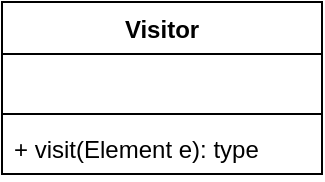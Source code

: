 <mxfile version="20.5.1" type="github">
  <diagram id="u-Vj6n_FVD8221bcSjQt" name="第 1 页">
    <mxGraphModel dx="1038" dy="579" grid="1" gridSize="10" guides="1" tooltips="1" connect="1" arrows="1" fold="1" page="1" pageScale="1" pageWidth="827" pageHeight="1169" math="0" shadow="0">
      <root>
        <mxCell id="0" />
        <mxCell id="1" parent="0" />
        <mxCell id="Rom32qPPrzZkxXhTR0Uo-1" value="Visitor" style="swimlane;fontStyle=1;align=center;verticalAlign=top;childLayout=stackLayout;horizontal=1;startSize=26;horizontalStack=0;resizeParent=1;resizeParentMax=0;resizeLast=0;collapsible=1;marginBottom=0;" vertex="1" parent="1">
          <mxGeometry x="210" y="230" width="160" height="86" as="geometry" />
        </mxCell>
        <mxCell id="Rom32qPPrzZkxXhTR0Uo-2" value=" " style="text;strokeColor=none;fillColor=none;align=left;verticalAlign=top;spacingLeft=4;spacingRight=4;overflow=hidden;rotatable=0;points=[[0,0.5],[1,0.5]];portConstraint=eastwest;" vertex="1" parent="Rom32qPPrzZkxXhTR0Uo-1">
          <mxGeometry y="26" width="160" height="26" as="geometry" />
        </mxCell>
        <mxCell id="Rom32qPPrzZkxXhTR0Uo-3" value="" style="line;strokeWidth=1;fillColor=none;align=left;verticalAlign=middle;spacingTop=-1;spacingLeft=3;spacingRight=3;rotatable=0;labelPosition=right;points=[];portConstraint=eastwest;strokeColor=inherit;" vertex="1" parent="Rom32qPPrzZkxXhTR0Uo-1">
          <mxGeometry y="52" width="160" height="8" as="geometry" />
        </mxCell>
        <mxCell id="Rom32qPPrzZkxXhTR0Uo-4" value="+ visit(Element e): type" style="text;strokeColor=none;fillColor=none;align=left;verticalAlign=top;spacingLeft=4;spacingRight=4;overflow=hidden;rotatable=0;points=[[0,0.5],[1,0.5]];portConstraint=eastwest;" vertex="1" parent="Rom32qPPrzZkxXhTR0Uo-1">
          <mxGeometry y="60" width="160" height="26" as="geometry" />
        </mxCell>
      </root>
    </mxGraphModel>
  </diagram>
</mxfile>
